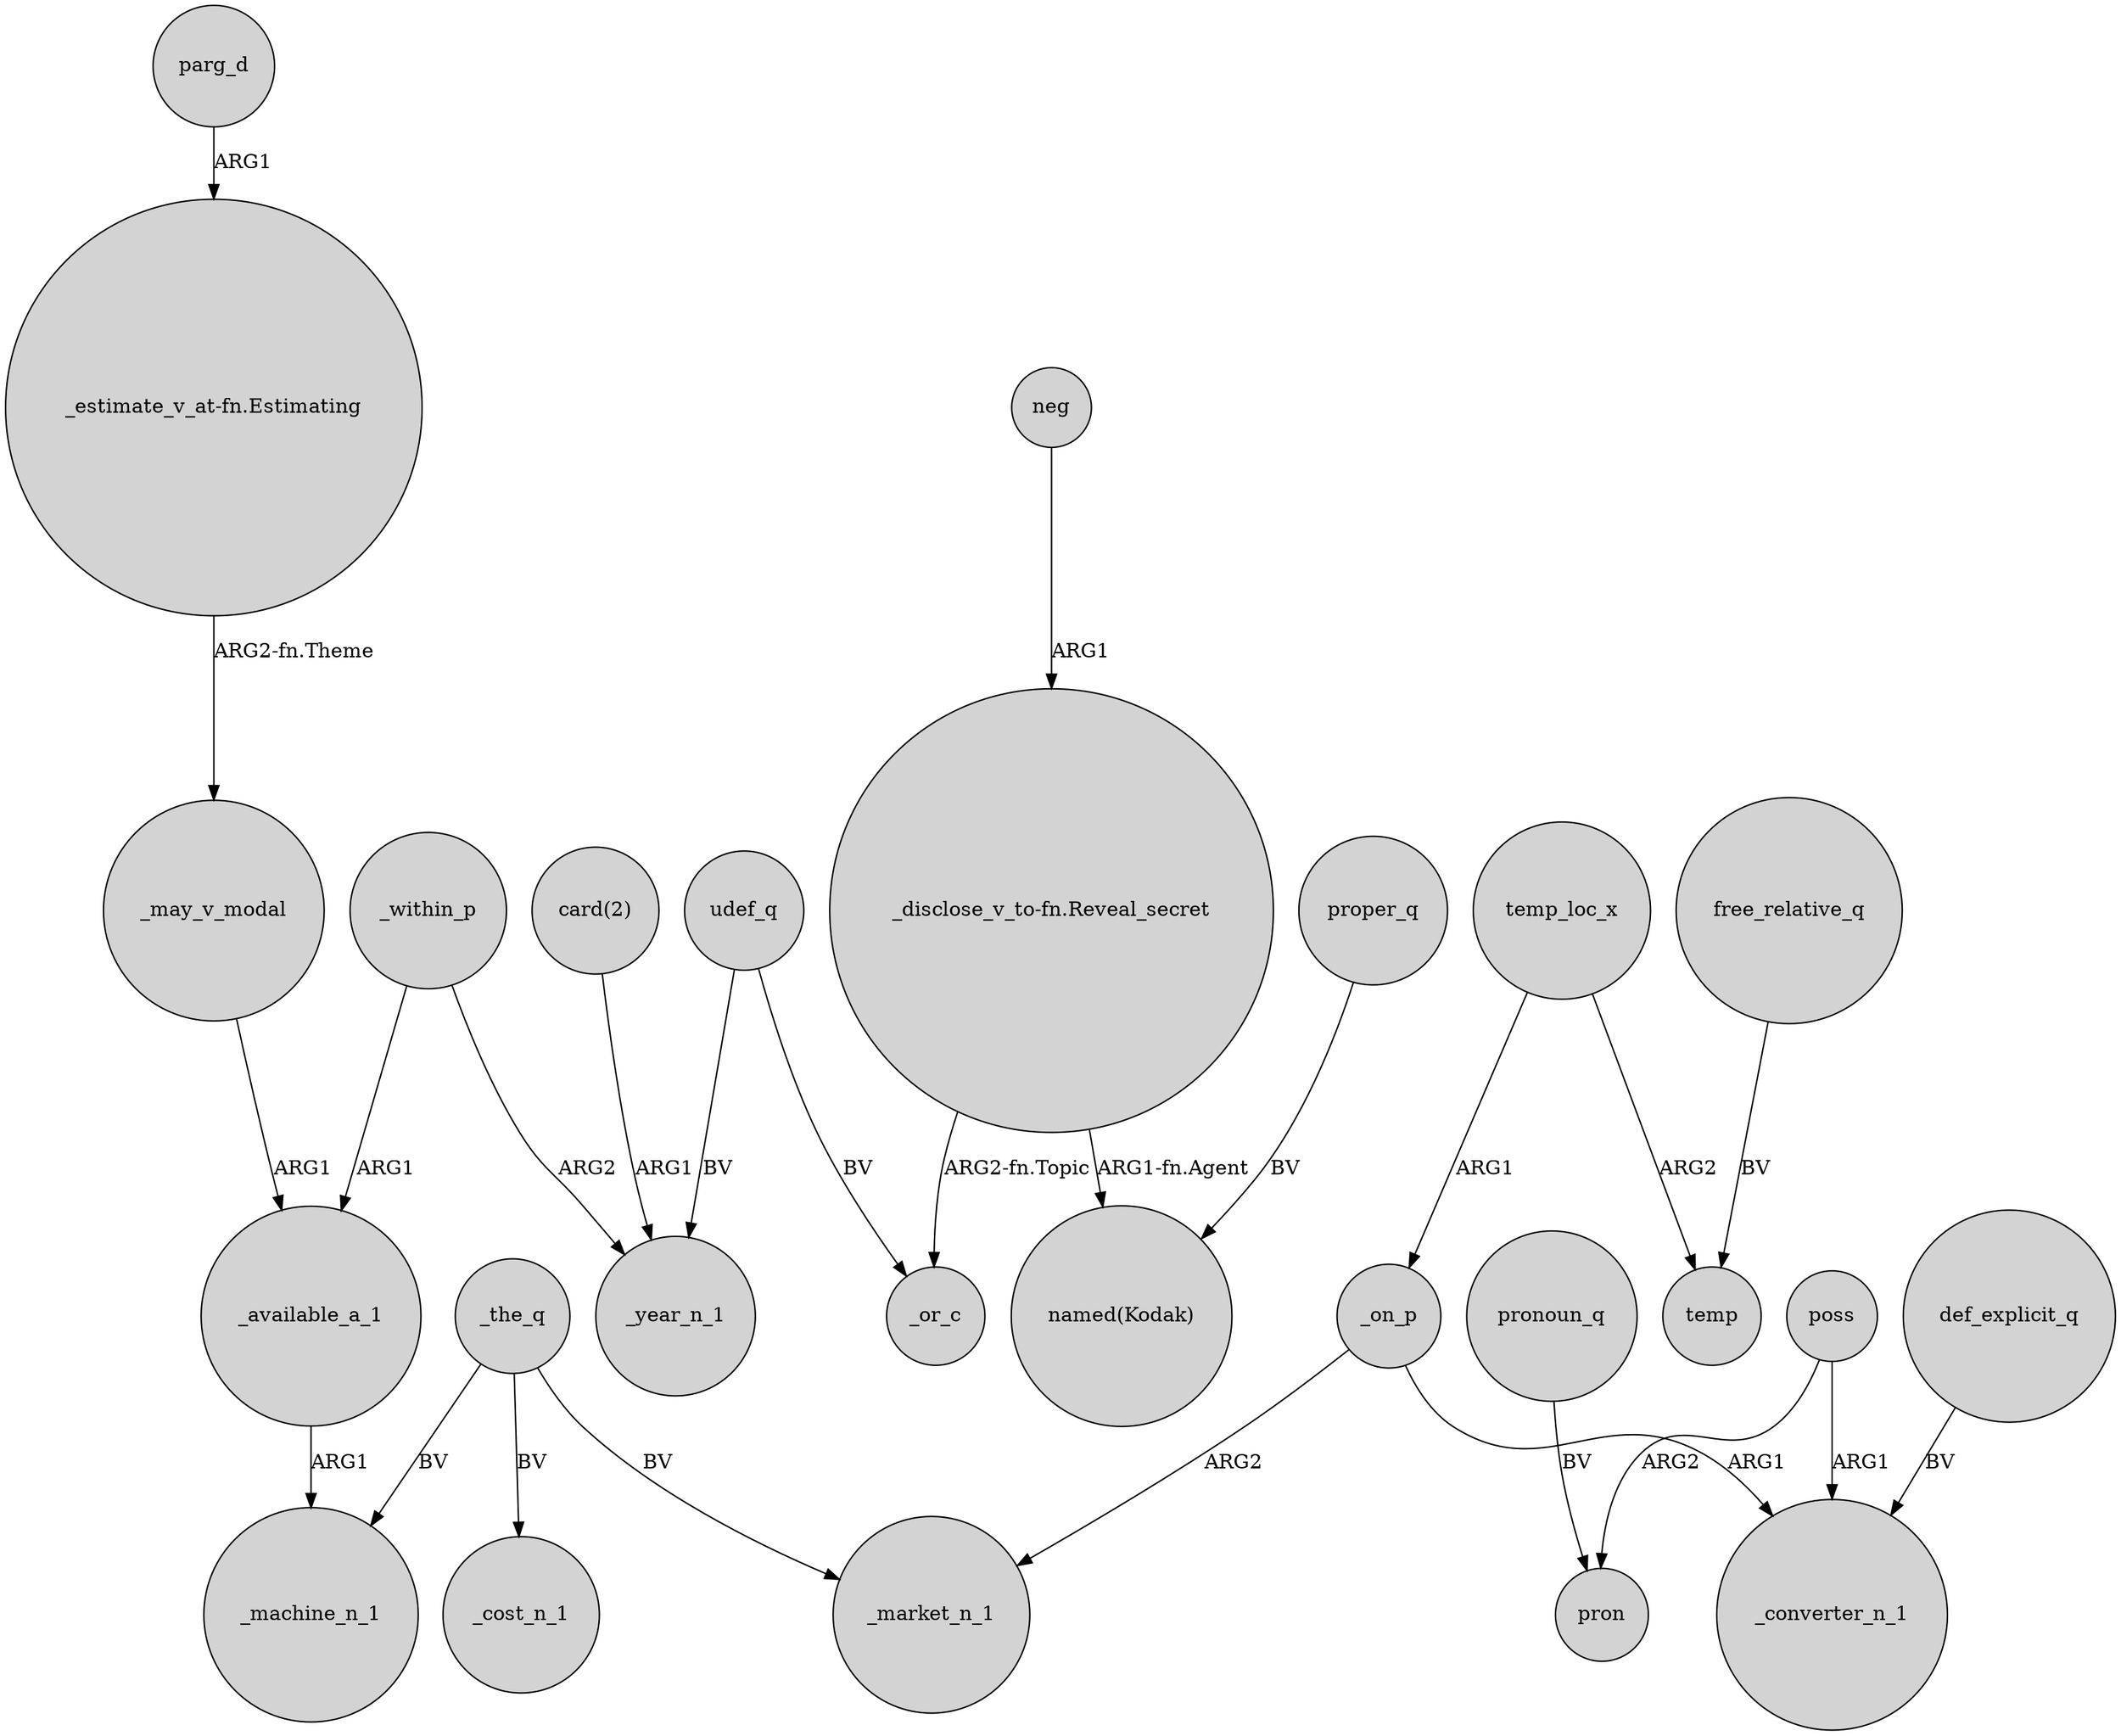 digraph {
	node [shape=circle style=filled]
	poss -> _converter_n_1 [label=ARG1]
	_within_p -> _year_n_1 [label=ARG2]
	poss -> pron [label=ARG2]
	_within_p -> _available_a_1 [label=ARG1]
	_on_p -> _market_n_1 [label=ARG2]
	neg -> "_disclose_v_to-fn.Reveal_secret" [label=ARG1]
	temp_loc_x -> _on_p [label=ARG1]
	udef_q -> _or_c [label=BV]
	def_explicit_q -> _converter_n_1 [label=BV]
	_the_q -> _cost_n_1 [label=BV]
	proper_q -> "named(Kodak)" [label=BV]
	pronoun_q -> pron [label=BV]
	temp_loc_x -> temp [label=ARG2]
	_the_q -> _machine_n_1 [label=BV]
	"card(2)" -> _year_n_1 [label=ARG1]
	_on_p -> _converter_n_1 [label=ARG1]
	"_disclose_v_to-fn.Reveal_secret" -> "named(Kodak)" [label="ARG1-fn.Agent"]
	parg_d -> "_estimate_v_at-fn.Estimating" [label=ARG1]
	_may_v_modal -> _available_a_1 [label=ARG1]
	udef_q -> _year_n_1 [label=BV]
	_available_a_1 -> _machine_n_1 [label=ARG1]
	"_disclose_v_to-fn.Reveal_secret" -> _or_c [label="ARG2-fn.Topic"]
	_the_q -> _market_n_1 [label=BV]
	free_relative_q -> temp [label=BV]
	"_estimate_v_at-fn.Estimating" -> _may_v_modal [label="ARG2-fn.Theme"]
}
